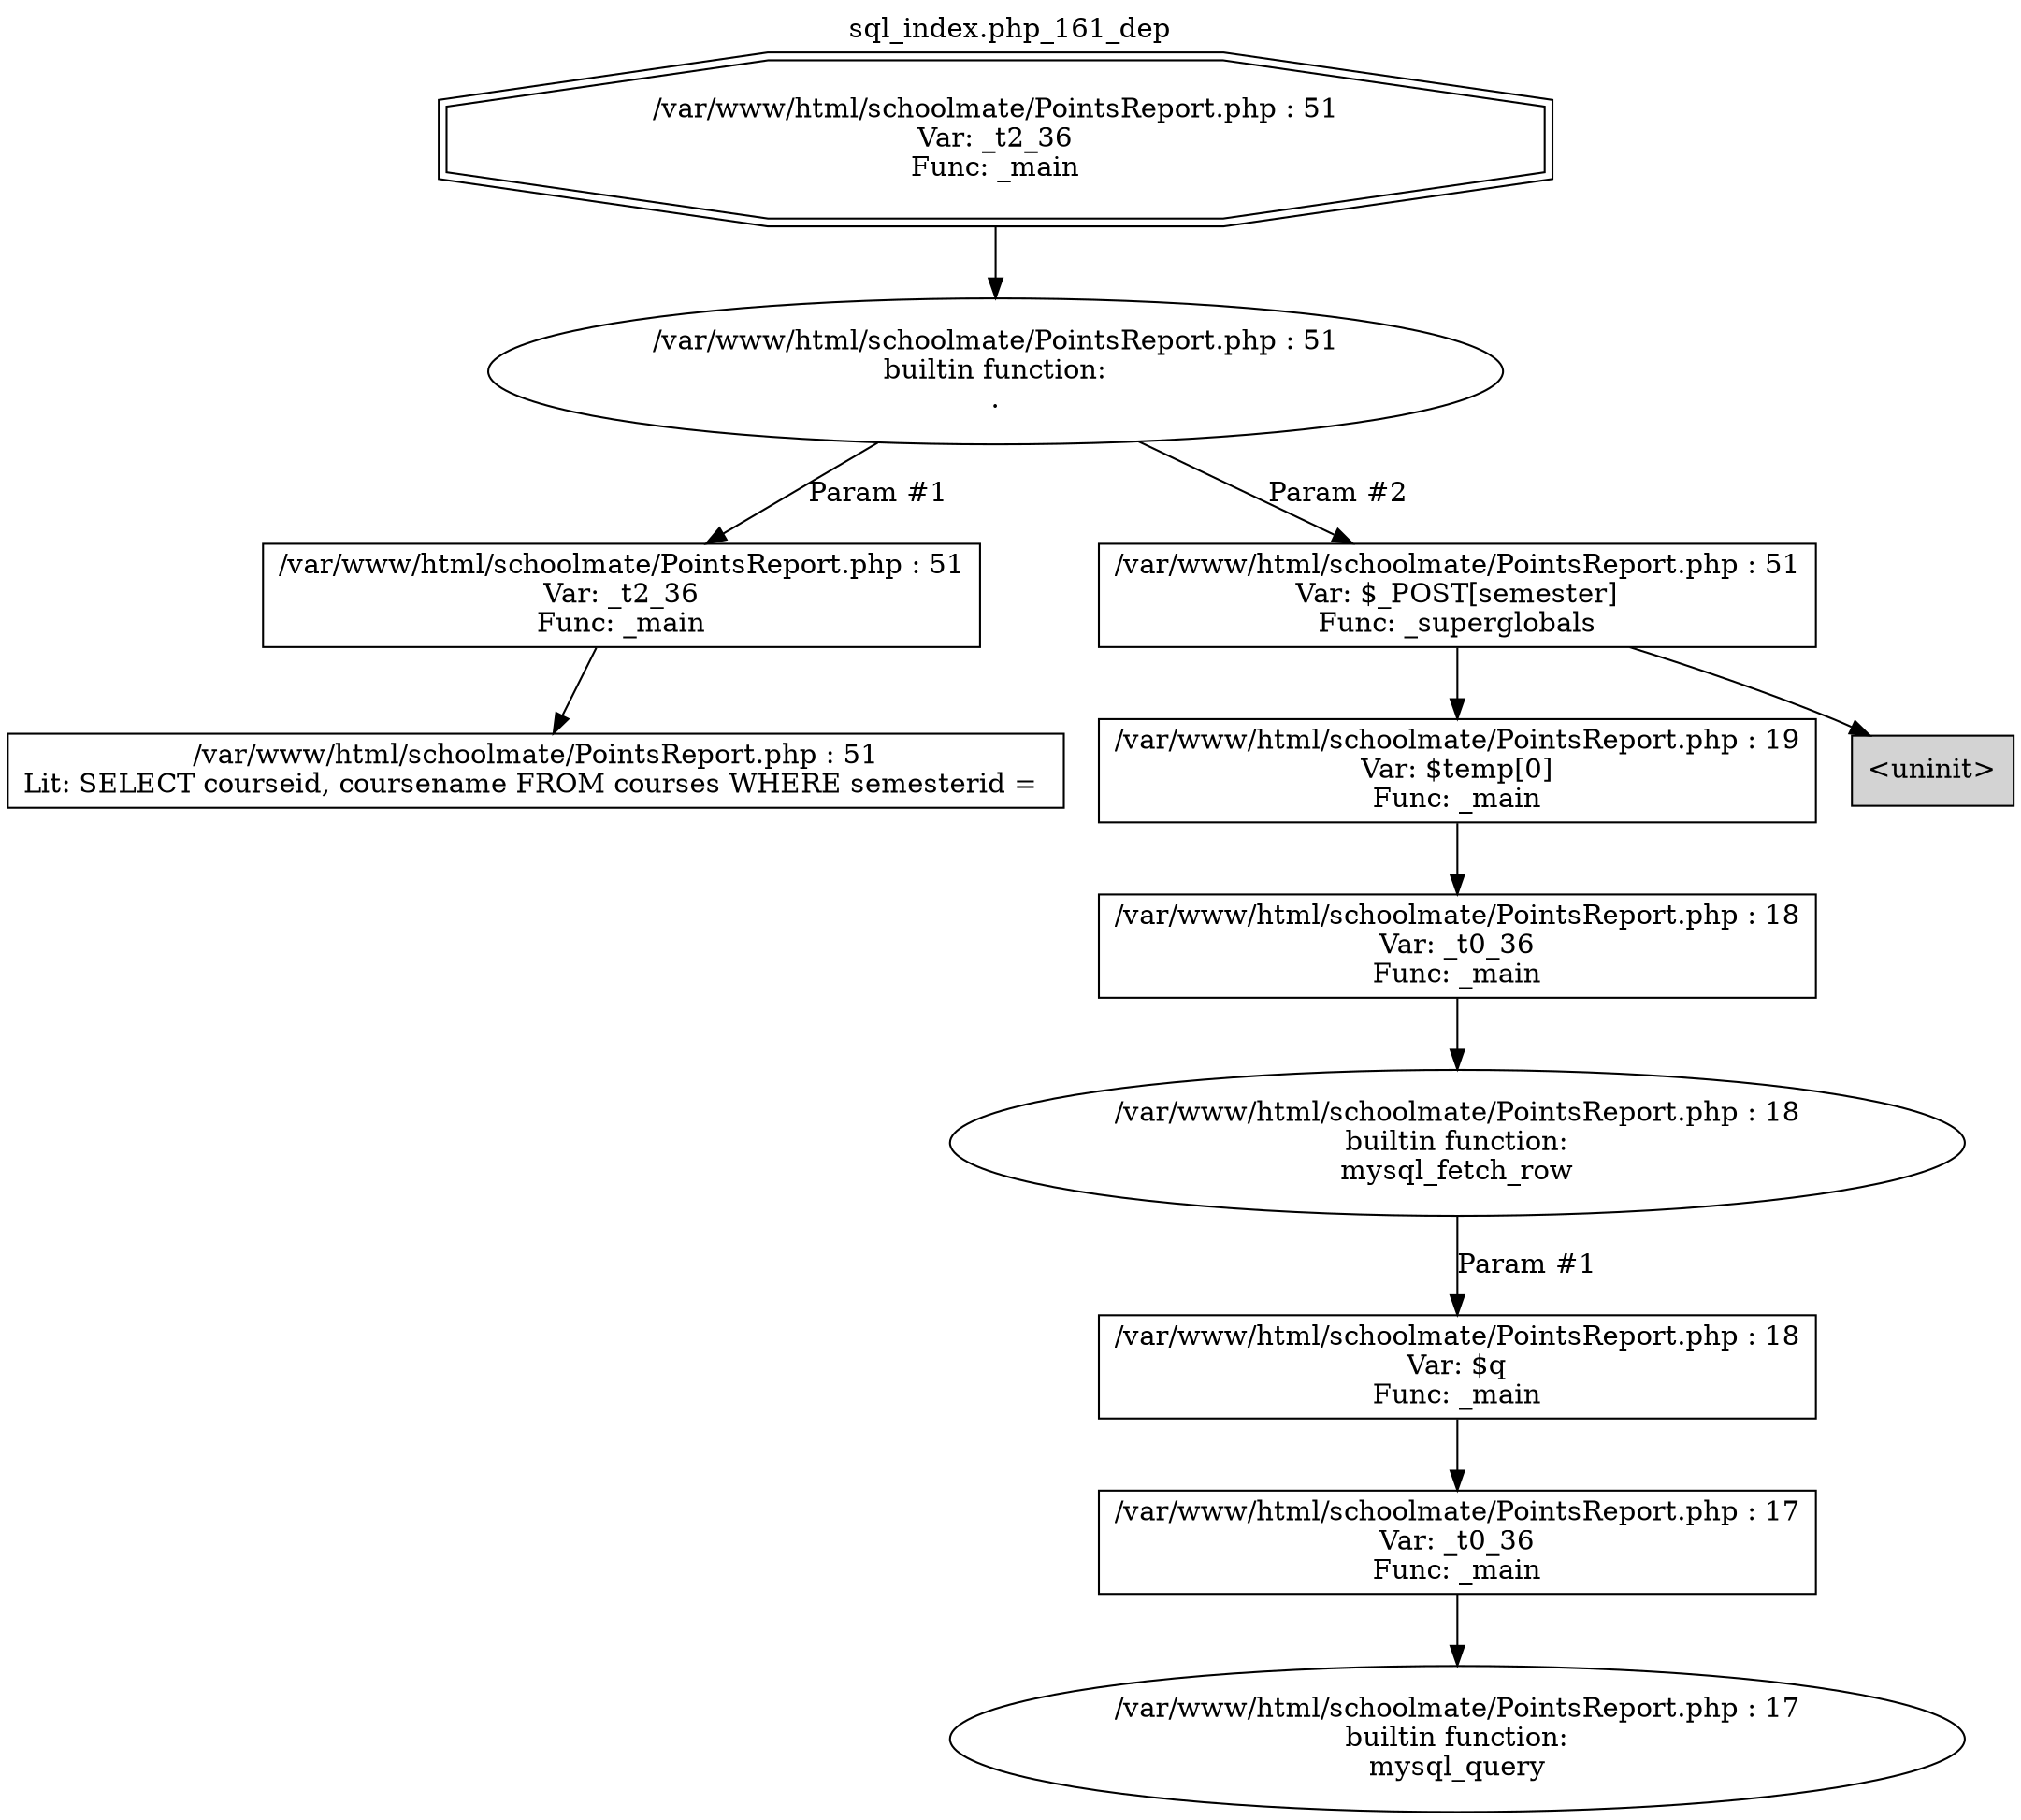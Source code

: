 digraph cfg {
  label="sql_index.php_161_dep";
  labelloc=t;
  n1 [shape=doubleoctagon, label="/var/www/html/schoolmate/PointsReport.php : 51\nVar: _t2_36\nFunc: _main\n"];
  n2 [shape=ellipse, label="/var/www/html/schoolmate/PointsReport.php : 51\nbuiltin function:\n.\n"];
  n3 [shape=box, label="/var/www/html/schoolmate/PointsReport.php : 51\nVar: _t2_36\nFunc: _main\n"];
  n4 [shape=box, label="/var/www/html/schoolmate/PointsReport.php : 51\nLit: SELECT courseid, coursename FROM courses WHERE semesterid = \n"];
  n5 [shape=box, label="/var/www/html/schoolmate/PointsReport.php : 51\nVar: $_POST[semester]\nFunc: _superglobals\n"];
  n6 [shape=box, label="/var/www/html/schoolmate/PointsReport.php : 19\nVar: $temp[0]\nFunc: _main\n"];
  n7 [shape=box, label="/var/www/html/schoolmate/PointsReport.php : 18\nVar: _t0_36\nFunc: _main\n"];
  n8 [shape=ellipse, label="/var/www/html/schoolmate/PointsReport.php : 18\nbuiltin function:\nmysql_fetch_row\n"];
  n9 [shape=box, label="/var/www/html/schoolmate/PointsReport.php : 18\nVar: $q\nFunc: _main\n"];
  n10 [shape=box, label="/var/www/html/schoolmate/PointsReport.php : 17\nVar: _t0_36\nFunc: _main\n"];
  n11 [shape=ellipse, label="/var/www/html/schoolmate/PointsReport.php : 17\nbuiltin function:\nmysql_query\n"];
  n12 [shape=box, label="<uninit>",style=filled];
  n1 -> n2;
  n3 -> n4;
  n2 -> n3[label="Param #1"];
  n2 -> n5[label="Param #2"];
  n7 -> n8;
  n10 -> n11;
  n9 -> n10;
  n8 -> n9[label="Param #1"];
  n6 -> n7;
  n5 -> n6;
  n5 -> n12;
}
